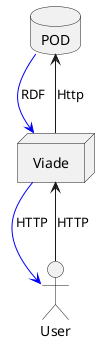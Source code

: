 @startuml

node "Viade" {

}

database "POD" {
    
}
actor User
Viade <-[#blue]up- POD:RDF
Viade -up-> POD:Http
User -> Viade:HTTP
User <-[#blue]up- Viade:HTTP
@enduml
